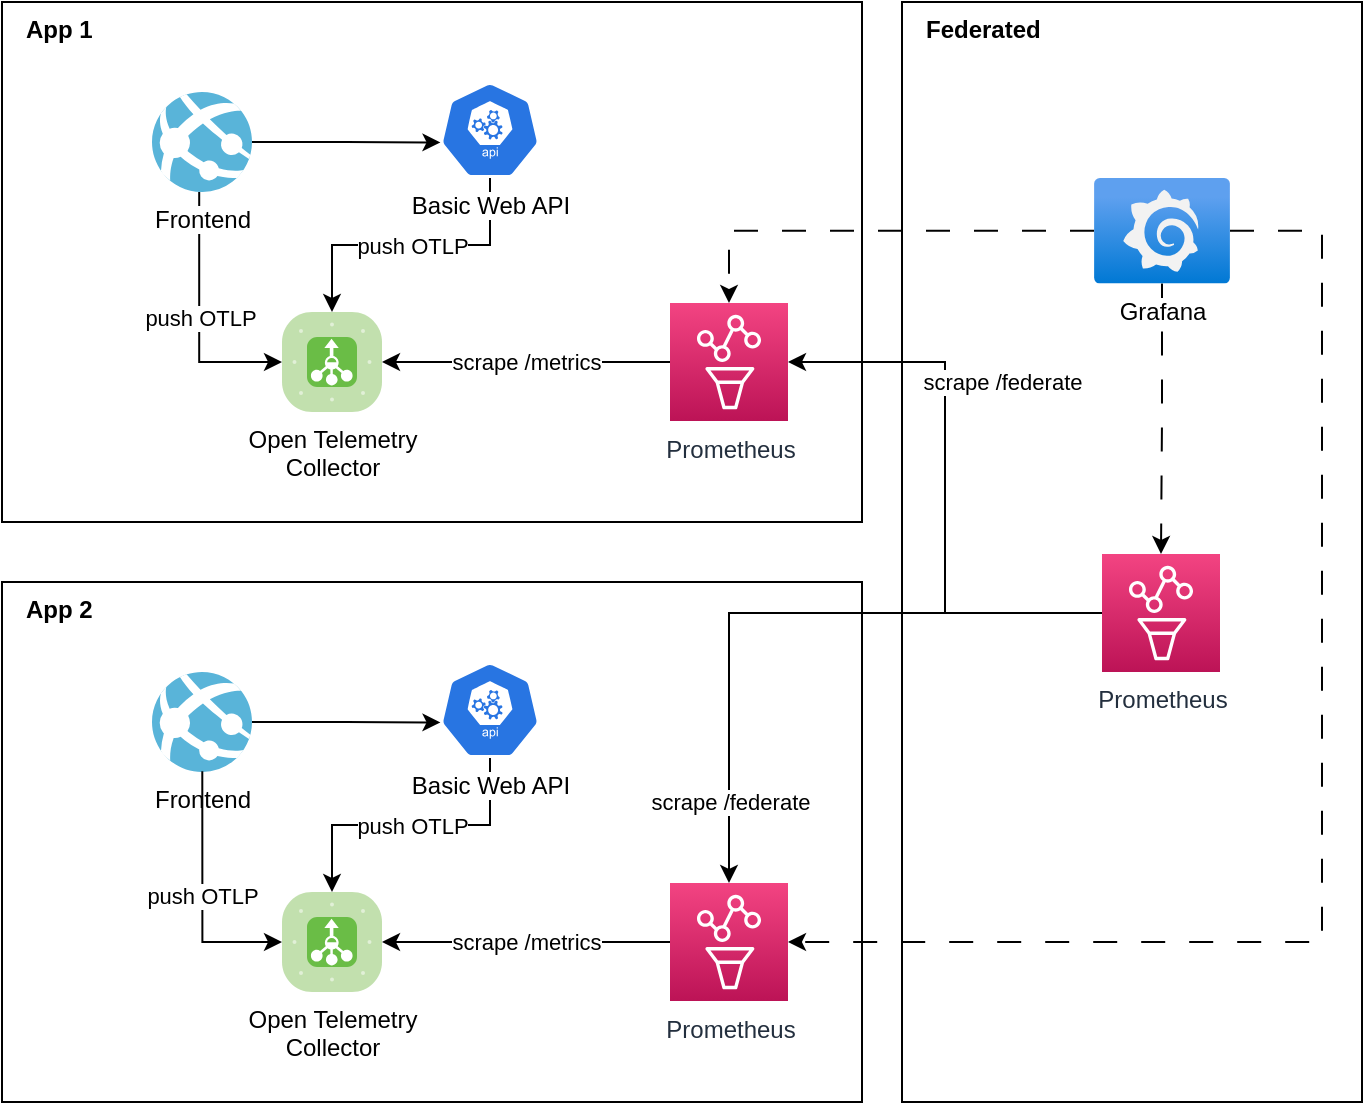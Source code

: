 <mxfile version="21.1.7" type="onedrive">
  <diagram name="Page-1" id="cg_PjMWp6uoTkr92WxSP">
    <mxGraphModel dx="1027" dy="948" grid="1" gridSize="10" guides="1" tooltips="1" connect="1" arrows="1" fold="1" page="1" pageScale="1" pageWidth="827" pageHeight="1169" math="0" shadow="0">
      <root>
        <mxCell id="0" />
        <mxCell id="1" parent="0" />
        <mxCell id="shqT1tcoit7t5E_Pph5a-10" value="App 1" style="rounded=0;whiteSpace=wrap;html=1;align=left;verticalAlign=top;spacingLeft=10;fontStyle=1" parent="1" vertex="1">
          <mxGeometry x="80" y="50" width="430" height="260" as="geometry" />
        </mxCell>
        <mxCell id="vTuo2fDI-3Fpn0zw2-fh-1" value="push OTLP" style="edgeStyle=orthogonalEdgeStyle;rounded=0;orthogonalLoop=1;jettySize=auto;html=1;exitX=0.5;exitY=1;exitDx=0;exitDy=0;exitPerimeter=0;entryX=0.5;entryY=0;entryDx=0;entryDy=0;entryPerimeter=0;" edge="1" parent="1" source="shqT1tcoit7t5E_Pph5a-1" target="shqT1tcoit7t5E_Pph5a-8">
          <mxGeometry relative="1" as="geometry" />
        </mxCell>
        <mxCell id="shqT1tcoit7t5E_Pph5a-4" style="edgeStyle=orthogonalEdgeStyle;rounded=0;orthogonalLoop=1;jettySize=auto;html=1;entryX=0.005;entryY=0.63;entryDx=0;entryDy=0;entryPerimeter=0;" parent="1" source="shqT1tcoit7t5E_Pph5a-3" target="shqT1tcoit7t5E_Pph5a-1" edge="1">
          <mxGeometry relative="1" as="geometry">
            <mxPoint x="255" y="45" as="targetPoint" />
          </mxGeometry>
        </mxCell>
        <mxCell id="shqT1tcoit7t5E_Pph5a-9" value="push OTLP" style="edgeStyle=orthogonalEdgeStyle;rounded=0;orthogonalLoop=1;jettySize=auto;html=1;entryX=0;entryY=0.5;entryDx=0;entryDy=0;entryPerimeter=0;exitX=0.472;exitY=0.999;exitDx=0;exitDy=0;exitPerimeter=0;" parent="1" source="shqT1tcoit7t5E_Pph5a-3" target="shqT1tcoit7t5E_Pph5a-8" edge="1">
          <mxGeometry relative="1" as="geometry" />
        </mxCell>
        <mxCell id="shqT1tcoit7t5E_Pph5a-8" value="Open Telemetry&lt;br&gt;Collector" style="verticalLabelPosition=bottom;sketch=0;html=1;fillColor=#6ABD46;strokeColor=#ffffff;verticalAlign=top;align=center;points=[[0.085,0.085,0],[0.915,0.085,0],[0.915,0.915,0],[0.085,0.915,0],[0.25,0,0],[0.5,0,0],[0.75,0,0],[1,0.25,0],[1,0.5,0],[1,0.75,0],[0.75,1,0],[0.5,1,0],[0.25,1,0],[0,0.75,0],[0,0.5,0],[0,0.25,0]];pointerEvents=1;shape=mxgraph.cisco_safe.compositeIcon;bgIcon=mxgraph.cisco_safe.architecture.generic_appliance;resIcon=mxgraph.cisco_safe.architecture.flow_collector;" parent="1" vertex="1">
          <mxGeometry x="220" y="205" width="50" height="50" as="geometry" />
        </mxCell>
        <mxCell id="shqT1tcoit7t5E_Pph5a-12" value="scrape /metrics" style="edgeStyle=orthogonalEdgeStyle;rounded=0;orthogonalLoop=1;jettySize=auto;html=1;entryX=1;entryY=0.5;entryDx=0;entryDy=0;entryPerimeter=0;" parent="1" source="shqT1tcoit7t5E_Pph5a-11" target="shqT1tcoit7t5E_Pph5a-8" edge="1">
          <mxGeometry relative="1" as="geometry" />
        </mxCell>
        <mxCell id="shqT1tcoit7t5E_Pph5a-11" value="Prometheus" style="sketch=0;points=[[0,0,0],[0.25,0,0],[0.5,0,0],[0.75,0,0],[1,0,0],[0,1,0],[0.25,1,0],[0.5,1,0],[0.75,1,0],[1,1,0],[0,0.25,0],[0,0.5,0],[0,0.75,0],[1,0.25,0],[1,0.5,0],[1,0.75,0]];points=[[0,0,0],[0.25,0,0],[0.5,0,0],[0.75,0,0],[1,0,0],[0,1,0],[0.25,1,0],[0.5,1,0],[0.75,1,0],[1,1,0],[0,0.25,0],[0,0.5,0],[0,0.75,0],[1,0.25,0],[1,0.5,0],[1,0.75,0]];outlineConnect=0;fontColor=#232F3E;gradientColor=#F34482;gradientDirection=north;fillColor=#BC1356;strokeColor=#ffffff;dashed=0;verticalLabelPosition=bottom;verticalAlign=top;align=center;html=1;fontSize=12;fontStyle=0;aspect=fixed;shape=mxgraph.aws4.resourceIcon;resIcon=mxgraph.aws4.managed_service_for_prometheus;" parent="1" vertex="1">
          <mxGeometry x="414" y="200.5" width="59" height="59" as="geometry" />
        </mxCell>
        <mxCell id="shqT1tcoit7t5E_Pph5a-13" value="App 2" style="rounded=0;whiteSpace=wrap;html=1;align=left;verticalAlign=top;spacingLeft=10;fontStyle=1" parent="1" vertex="1">
          <mxGeometry x="80" y="340" width="430" height="260" as="geometry" />
        </mxCell>
        <mxCell id="shqT1tcoit7t5E_Pph5a-15" style="edgeStyle=orthogonalEdgeStyle;rounded=0;orthogonalLoop=1;jettySize=auto;html=1;entryX=0.005;entryY=0.63;entryDx=0;entryDy=0;entryPerimeter=0;" parent="1" source="shqT1tcoit7t5E_Pph5a-16" target="shqT1tcoit7t5E_Pph5a-14" edge="1">
          <mxGeometry relative="1" as="geometry">
            <mxPoint x="255" y="335" as="targetPoint" />
          </mxGeometry>
        </mxCell>
        <mxCell id="shqT1tcoit7t5E_Pph5a-18" value="Open Telemetry&lt;br&gt;Collector" style="verticalLabelPosition=bottom;sketch=0;html=1;fillColor=#6ABD46;strokeColor=#ffffff;verticalAlign=top;align=center;points=[[0.085,0.085,0],[0.915,0.085,0],[0.915,0.915,0],[0.085,0.915,0],[0.25,0,0],[0.5,0,0],[0.75,0,0],[1,0.25,0],[1,0.5,0],[1,0.75,0],[0.75,1,0],[0.5,1,0],[0.25,1,0],[0,0.75,0],[0,0.5,0],[0,0.25,0]];pointerEvents=1;shape=mxgraph.cisco_safe.compositeIcon;bgIcon=mxgraph.cisco_safe.architecture.generic_appliance;resIcon=mxgraph.cisco_safe.architecture.flow_collector;" parent="1" vertex="1">
          <mxGeometry x="220" y="495" width="50" height="50" as="geometry" />
        </mxCell>
        <mxCell id="shqT1tcoit7t5E_Pph5a-19" value="scrape /metrics" style="edgeStyle=orthogonalEdgeStyle;rounded=0;orthogonalLoop=1;jettySize=auto;html=1;entryX=1;entryY=0.5;entryDx=0;entryDy=0;entryPerimeter=0;" parent="1" source="shqT1tcoit7t5E_Pph5a-20" target="shqT1tcoit7t5E_Pph5a-18" edge="1">
          <mxGeometry relative="1" as="geometry" />
        </mxCell>
        <mxCell id="shqT1tcoit7t5E_Pph5a-20" value="Prometheus" style="sketch=0;points=[[0,0,0],[0.25,0,0],[0.5,0,0],[0.75,0,0],[1,0,0],[0,1,0],[0.25,1,0],[0.5,1,0],[0.75,1,0],[1,1,0],[0,0.25,0],[0,0.5,0],[0,0.75,0],[1,0.25,0],[1,0.5,0],[1,0.75,0]];points=[[0,0,0],[0.25,0,0],[0.5,0,0],[0.75,0,0],[1,0,0],[0,1,0],[0.25,1,0],[0.5,1,0],[0.75,1,0],[1,1,0],[0,0.25,0],[0,0.5,0],[0,0.75,0],[1,0.25,0],[1,0.5,0],[1,0.75,0]];outlineConnect=0;fontColor=#232F3E;gradientColor=#F34482;gradientDirection=north;fillColor=#BC1356;strokeColor=#ffffff;dashed=0;verticalLabelPosition=bottom;verticalAlign=top;align=center;html=1;fontSize=12;fontStyle=0;aspect=fixed;shape=mxgraph.aws4.resourceIcon;resIcon=mxgraph.aws4.managed_service_for_prometheus;" parent="1" vertex="1">
          <mxGeometry x="414" y="490.5" width="59" height="59" as="geometry" />
        </mxCell>
        <mxCell id="shqT1tcoit7t5E_Pph5a-21" value="Federated" style="rounded=0;whiteSpace=wrap;html=1;align=left;verticalAlign=top;spacingLeft=10;fontStyle=1" parent="1" vertex="1">
          <mxGeometry x="530" y="50" width="230" height="550" as="geometry" />
        </mxCell>
        <mxCell id="shqT1tcoit7t5E_Pph5a-23" value="scrape /federate" style="edgeStyle=orthogonalEdgeStyle;rounded=0;orthogonalLoop=1;jettySize=auto;html=1;entryX=1;entryY=0.5;entryDx=0;entryDy=0;entryPerimeter=0;" parent="1" source="shqT1tcoit7t5E_Pph5a-22" target="shqT1tcoit7t5E_Pph5a-11" edge="1">
          <mxGeometry x="0.373" y="-28" relative="1" as="geometry">
            <mxPoint as="offset" />
          </mxGeometry>
        </mxCell>
        <mxCell id="shqT1tcoit7t5E_Pph5a-24" value="scrape /federate" style="edgeStyle=orthogonalEdgeStyle;rounded=0;orthogonalLoop=1;jettySize=auto;html=1;entryX=0.5;entryY=0;entryDx=0;entryDy=0;entryPerimeter=0;" parent="1" source="shqT1tcoit7t5E_Pph5a-22" target="shqT1tcoit7t5E_Pph5a-20" edge="1">
          <mxGeometry x="0.748" relative="1" as="geometry">
            <mxPoint as="offset" />
          </mxGeometry>
        </mxCell>
        <mxCell id="shqT1tcoit7t5E_Pph5a-22" value="Prometheus" style="sketch=0;points=[[0,0,0],[0.25,0,0],[0.5,0,0],[0.75,0,0],[1,0,0],[0,1,0],[0.25,1,0],[0.5,1,0],[0.75,1,0],[1,1,0],[0,0.25,0],[0,0.5,0],[0,0.75,0],[1,0.25,0],[1,0.5,0],[1,0.75,0]];points=[[0,0,0],[0.25,0,0],[0.5,0,0],[0.75,0,0],[1,0,0],[0,1,0],[0.25,1,0],[0.5,1,0],[0.75,1,0],[1,1,0],[0,0.25,0],[0,0.5,0],[0,0.75,0],[1,0.25,0],[1,0.5,0],[1,0.75,0]];outlineConnect=0;fontColor=#232F3E;gradientColor=#F34482;gradientDirection=north;fillColor=#BC1356;strokeColor=#ffffff;dashed=0;verticalLabelPosition=bottom;verticalAlign=top;align=center;html=1;fontSize=12;fontStyle=0;aspect=fixed;shape=mxgraph.aws4.resourceIcon;resIcon=mxgraph.aws4.managed_service_for_prometheus;" parent="1" vertex="1">
          <mxGeometry x="630" y="326" width="59" height="59" as="geometry" />
        </mxCell>
        <mxCell id="shqT1tcoit7t5E_Pph5a-26" style="edgeStyle=orthogonalEdgeStyle;rounded=0;orthogonalLoop=1;jettySize=auto;html=1;entryX=0.5;entryY=0;entryDx=0;entryDy=0;entryPerimeter=0;dashed=1;dashPattern=12 12;" parent="1" source="shqT1tcoit7t5E_Pph5a-25" target="shqT1tcoit7t5E_Pph5a-22" edge="1">
          <mxGeometry relative="1" as="geometry" />
        </mxCell>
        <mxCell id="shqT1tcoit7t5E_Pph5a-27" style="edgeStyle=orthogonalEdgeStyle;rounded=0;orthogonalLoop=1;jettySize=auto;html=1;entryX=0.5;entryY=0;entryDx=0;entryDy=0;entryPerimeter=0;dashed=1;dashPattern=12 12;" parent="1" source="shqT1tcoit7t5E_Pph5a-25" target="shqT1tcoit7t5E_Pph5a-11" edge="1">
          <mxGeometry relative="1" as="geometry" />
        </mxCell>
        <mxCell id="shqT1tcoit7t5E_Pph5a-28" style="edgeStyle=orthogonalEdgeStyle;rounded=0;orthogonalLoop=1;jettySize=auto;html=1;entryX=1;entryY=0.5;entryDx=0;entryDy=0;entryPerimeter=0;dashed=1;dashPattern=12 12;" parent="1" source="shqT1tcoit7t5E_Pph5a-25" target="shqT1tcoit7t5E_Pph5a-20" edge="1">
          <mxGeometry relative="1" as="geometry">
            <Array as="points">
              <mxPoint x="740" y="164" />
              <mxPoint x="740" y="520" />
            </Array>
          </mxGeometry>
        </mxCell>
        <mxCell id="shqT1tcoit7t5E_Pph5a-25" value="Grafana" style="aspect=fixed;html=1;points=[];align=center;image;fontSize=12;image=img/lib/azure2/other/Grafana.svg;" parent="1" vertex="1">
          <mxGeometry x="626" y="138" width="68" height="52.8" as="geometry" />
        </mxCell>
        <mxCell id="shqT1tcoit7t5E_Pph5a-3" value="Frontend" style="sketch=0;aspect=fixed;html=1;points=[];align=center;image;fontSize=12;image=img/lib/mscae/App_Services.svg;labelBackgroundColor=default;" parent="1" vertex="1">
          <mxGeometry x="155" y="95" width="50" height="50" as="geometry" />
        </mxCell>
        <mxCell id="shqT1tcoit7t5E_Pph5a-16" value="Frontend" style="sketch=0;aspect=fixed;html=1;points=[];align=center;image;fontSize=12;image=img/lib/mscae/App_Services.svg;" parent="1" vertex="1">
          <mxGeometry x="155" y="385" width="50" height="50" as="geometry" />
        </mxCell>
        <mxCell id="shqT1tcoit7t5E_Pph5a-1" value="Basic Web API" style="sketch=0;html=1;dashed=0;whitespace=wrap;fillColor=#2875E2;strokeColor=#ffffff;points=[[0.005,0.63,0],[0.1,0.2,0],[0.9,0.2,0],[0.5,0,0],[0.995,0.63,0],[0.72,0.99,0],[0.5,1,0],[0.28,0.99,0]];verticalLabelPosition=bottom;align=center;verticalAlign=top;shape=mxgraph.kubernetes.icon;prIcon=api;labelBackgroundColor=default;" parent="1" vertex="1">
          <mxGeometry x="299" y="90" width="50" height="48" as="geometry" />
        </mxCell>
        <mxCell id="vTuo2fDI-3Fpn0zw2-fh-2" value="push OTLP" style="edgeStyle=orthogonalEdgeStyle;rounded=0;orthogonalLoop=1;jettySize=auto;html=1;entryX=0;entryY=0.5;entryDx=0;entryDy=0;entryPerimeter=0;exitX=0.503;exitY=0.993;exitDx=0;exitDy=0;exitPerimeter=0;" edge="1" parent="1" source="shqT1tcoit7t5E_Pph5a-16" target="shqT1tcoit7t5E_Pph5a-18">
          <mxGeometry relative="1" as="geometry">
            <mxPoint x="189" y="155" as="sourcePoint" />
            <mxPoint x="230" y="240" as="targetPoint" />
          </mxGeometry>
        </mxCell>
        <mxCell id="vTuo2fDI-3Fpn0zw2-fh-3" value="push OTLP" style="edgeStyle=orthogonalEdgeStyle;rounded=0;orthogonalLoop=1;jettySize=auto;html=1;exitX=0.5;exitY=1;exitDx=0;exitDy=0;exitPerimeter=0;entryX=0.5;entryY=0;entryDx=0;entryDy=0;entryPerimeter=0;" edge="1" parent="1" source="shqT1tcoit7t5E_Pph5a-14" target="shqT1tcoit7t5E_Pph5a-18">
          <mxGeometry relative="1" as="geometry">
            <mxPoint x="334" y="148" as="sourcePoint" />
            <mxPoint x="255" y="215" as="targetPoint" />
          </mxGeometry>
        </mxCell>
        <mxCell id="shqT1tcoit7t5E_Pph5a-14" value="Basic Web API" style="sketch=0;html=1;dashed=0;whitespace=wrap;fillColor=#2875E2;strokeColor=#ffffff;points=[[0.005,0.63,0],[0.1,0.2,0],[0.9,0.2,0],[0.5,0,0],[0.995,0.63,0],[0.72,0.99,0],[0.5,1,0],[0.28,0.99,0]];verticalLabelPosition=bottom;align=center;verticalAlign=top;shape=mxgraph.kubernetes.icon;prIcon=api;labelBackgroundColor=default;" parent="1" vertex="1">
          <mxGeometry x="299" y="380" width="50" height="48" as="geometry" />
        </mxCell>
      </root>
    </mxGraphModel>
  </diagram>
</mxfile>
